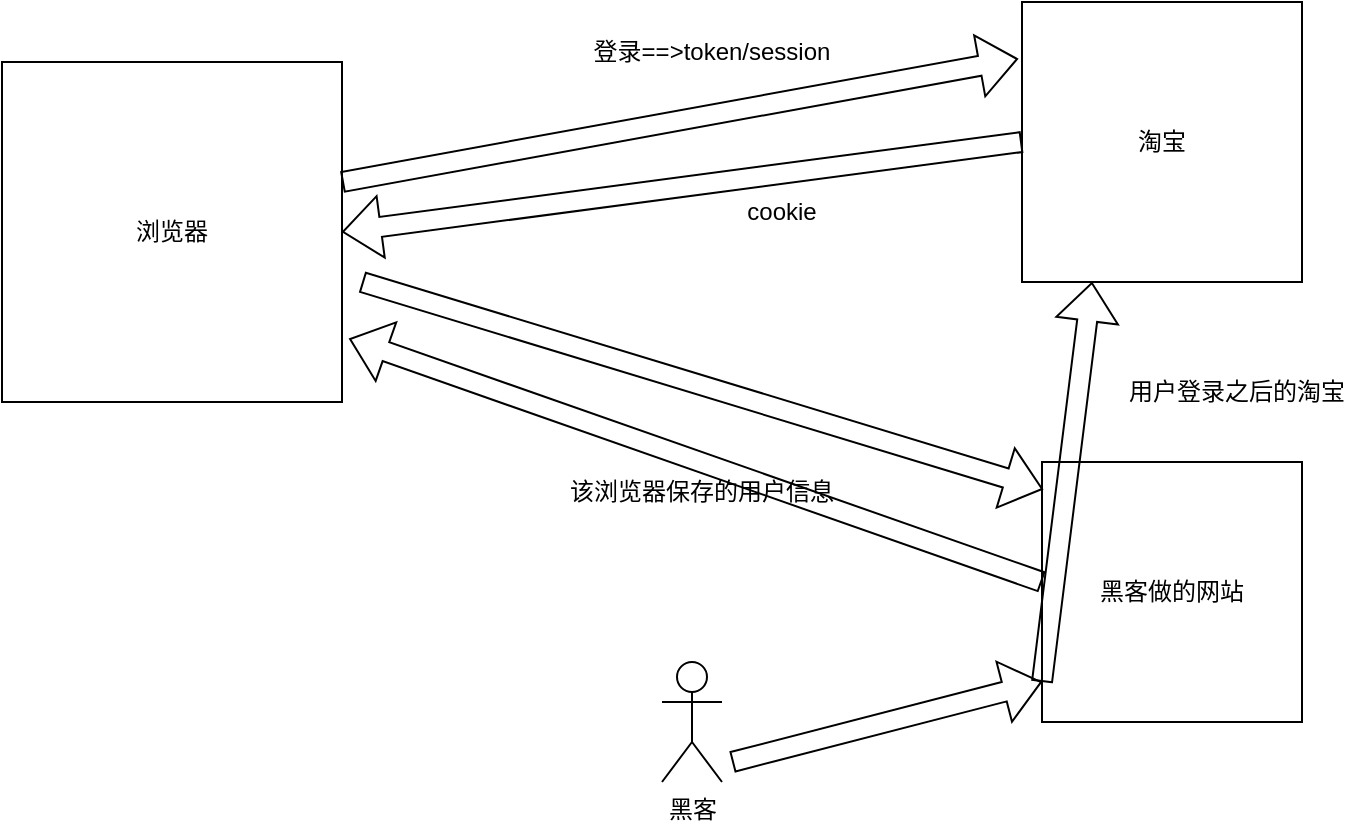 <mxfile version="18.0.4" type="github">
  <diagram id="vnsQBCSFg3ce2VKTvKUs" name="Page-1">
    <mxGraphModel dx="815" dy="505" grid="1" gridSize="10" guides="1" tooltips="1" connect="1" arrows="1" fold="1" page="1" pageScale="1" pageWidth="827" pageHeight="1169" math="0" shadow="0">
      <root>
        <mxCell id="0" />
        <mxCell id="1" parent="0" />
        <mxCell id="9e9hlNBBN7W5uGtZ7g7h-1" value="淘宝" style="whiteSpace=wrap;html=1;aspect=fixed;" vertex="1" parent="1">
          <mxGeometry x="560" y="150" width="140" height="140" as="geometry" />
        </mxCell>
        <mxCell id="9e9hlNBBN7W5uGtZ7g7h-2" value="浏览器" style="whiteSpace=wrap;html=1;aspect=fixed;" vertex="1" parent="1">
          <mxGeometry x="50" y="180" width="170" height="170" as="geometry" />
        </mxCell>
        <mxCell id="9e9hlNBBN7W5uGtZ7g7h-3" value="" style="shape=flexArrow;endArrow=classic;html=1;rounded=0;entryX=-0.014;entryY=0.203;entryDx=0;entryDy=0;entryPerimeter=0;" edge="1" parent="1" target="9e9hlNBBN7W5uGtZ7g7h-1">
          <mxGeometry width="50" height="50" relative="1" as="geometry">
            <mxPoint x="220" y="240" as="sourcePoint" />
            <mxPoint x="270" y="190" as="targetPoint" />
          </mxGeometry>
        </mxCell>
        <mxCell id="9e9hlNBBN7W5uGtZ7g7h-4" value="登录==&amp;gt;token/session" style="text;html=1;strokeColor=none;fillColor=none;align=center;verticalAlign=middle;whiteSpace=wrap;rounded=0;" vertex="1" parent="1">
          <mxGeometry x="330" y="160" width="150" height="30" as="geometry" />
        </mxCell>
        <mxCell id="9e9hlNBBN7W5uGtZ7g7h-5" value="" style="shape=flexArrow;endArrow=classic;html=1;rounded=0;entryX=1;entryY=0.5;entryDx=0;entryDy=0;" edge="1" parent="1" target="9e9hlNBBN7W5uGtZ7g7h-2">
          <mxGeometry width="50" height="50" relative="1" as="geometry">
            <mxPoint x="560" y="220" as="sourcePoint" />
            <mxPoint x="610" y="170" as="targetPoint" />
          </mxGeometry>
        </mxCell>
        <mxCell id="9e9hlNBBN7W5uGtZ7g7h-6" value="cookie" style="text;html=1;strokeColor=none;fillColor=none;align=center;verticalAlign=middle;whiteSpace=wrap;rounded=0;" vertex="1" parent="1">
          <mxGeometry x="410" y="240" width="60" height="30" as="geometry" />
        </mxCell>
        <mxCell id="9e9hlNBBN7W5uGtZ7g7h-8" value="黑客" style="shape=umlActor;verticalLabelPosition=bottom;verticalAlign=top;html=1;outlineConnect=0;" vertex="1" parent="1">
          <mxGeometry x="380" y="480" width="30" height="60" as="geometry" />
        </mxCell>
        <mxCell id="9e9hlNBBN7W5uGtZ7g7h-11" value="黑客做的网站" style="whiteSpace=wrap;html=1;aspect=fixed;" vertex="1" parent="1">
          <mxGeometry x="570" y="380" width="130" height="130" as="geometry" />
        </mxCell>
        <mxCell id="9e9hlNBBN7W5uGtZ7g7h-12" value="" style="shape=flexArrow;endArrow=classic;html=1;rounded=0;entryX=0.004;entryY=0.105;entryDx=0;entryDy=0;entryPerimeter=0;" edge="1" parent="1" target="9e9hlNBBN7W5uGtZ7g7h-11">
          <mxGeometry width="50" height="50" relative="1" as="geometry">
            <mxPoint x="230" y="290" as="sourcePoint" />
            <mxPoint x="280" y="240" as="targetPoint" />
          </mxGeometry>
        </mxCell>
        <mxCell id="9e9hlNBBN7W5uGtZ7g7h-13" value="" style="shape=flexArrow;endArrow=classic;html=1;rounded=0;entryX=1.021;entryY=0.814;entryDx=0;entryDy=0;entryPerimeter=0;" edge="1" parent="1" target="9e9hlNBBN7W5uGtZ7g7h-2">
          <mxGeometry width="50" height="50" relative="1" as="geometry">
            <mxPoint x="570" y="440" as="sourcePoint" />
            <mxPoint x="620" y="390" as="targetPoint" />
          </mxGeometry>
        </mxCell>
        <mxCell id="9e9hlNBBN7W5uGtZ7g7h-14" value="该浏览器保存的用户信息" style="text;html=1;strokeColor=none;fillColor=none;align=center;verticalAlign=middle;whiteSpace=wrap;rounded=0;" vertex="1" parent="1">
          <mxGeometry x="330" y="380" width="140" height="30" as="geometry" />
        </mxCell>
        <mxCell id="9e9hlNBBN7W5uGtZ7g7h-15" value="" style="shape=flexArrow;endArrow=classic;html=1;rounded=0;entryX=0.25;entryY=1;entryDx=0;entryDy=0;" edge="1" parent="1" target="9e9hlNBBN7W5uGtZ7g7h-1">
          <mxGeometry width="50" height="50" relative="1" as="geometry">
            <mxPoint x="570" y="490" as="sourcePoint" />
            <mxPoint x="620" y="440" as="targetPoint" />
          </mxGeometry>
        </mxCell>
        <mxCell id="9e9hlNBBN7W5uGtZ7g7h-16" value="用户登录之后的淘宝" style="text;html=1;strokeColor=none;fillColor=none;align=center;verticalAlign=middle;whiteSpace=wrap;rounded=0;" vertex="1" parent="1">
          <mxGeometry x="605" y="330" width="125" height="30" as="geometry" />
        </mxCell>
        <mxCell id="9e9hlNBBN7W5uGtZ7g7h-17" value="" style="shape=flexArrow;endArrow=classic;html=1;rounded=0;entryX=0;entryY=0.846;entryDx=0;entryDy=0;entryPerimeter=0;" edge="1" parent="1" target="9e9hlNBBN7W5uGtZ7g7h-11">
          <mxGeometry width="50" height="50" relative="1" as="geometry">
            <mxPoint x="415" y="530" as="sourcePoint" />
            <mxPoint x="465" y="480" as="targetPoint" />
          </mxGeometry>
        </mxCell>
      </root>
    </mxGraphModel>
  </diagram>
</mxfile>
